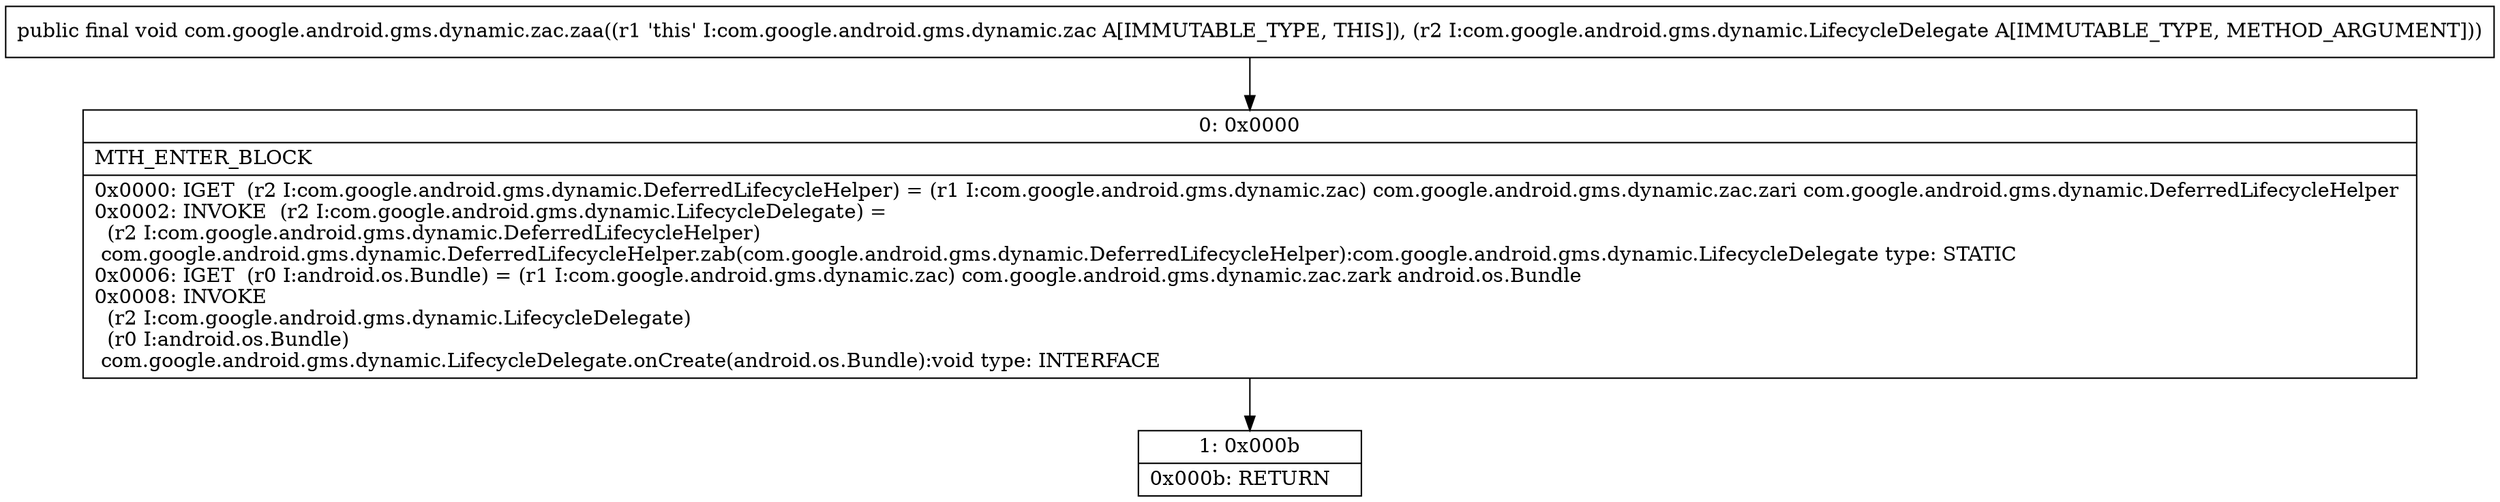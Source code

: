 digraph "CFG forcom.google.android.gms.dynamic.zac.zaa(Lcom\/google\/android\/gms\/dynamic\/LifecycleDelegate;)V" {
Node_0 [shape=record,label="{0\:\ 0x0000|MTH_ENTER_BLOCK\l|0x0000: IGET  (r2 I:com.google.android.gms.dynamic.DeferredLifecycleHelper) = (r1 I:com.google.android.gms.dynamic.zac) com.google.android.gms.dynamic.zac.zari com.google.android.gms.dynamic.DeferredLifecycleHelper \l0x0002: INVOKE  (r2 I:com.google.android.gms.dynamic.LifecycleDelegate) = \l  (r2 I:com.google.android.gms.dynamic.DeferredLifecycleHelper)\l com.google.android.gms.dynamic.DeferredLifecycleHelper.zab(com.google.android.gms.dynamic.DeferredLifecycleHelper):com.google.android.gms.dynamic.LifecycleDelegate type: STATIC \l0x0006: IGET  (r0 I:android.os.Bundle) = (r1 I:com.google.android.gms.dynamic.zac) com.google.android.gms.dynamic.zac.zark android.os.Bundle \l0x0008: INVOKE  \l  (r2 I:com.google.android.gms.dynamic.LifecycleDelegate)\l  (r0 I:android.os.Bundle)\l com.google.android.gms.dynamic.LifecycleDelegate.onCreate(android.os.Bundle):void type: INTERFACE \l}"];
Node_1 [shape=record,label="{1\:\ 0x000b|0x000b: RETURN   \l}"];
MethodNode[shape=record,label="{public final void com.google.android.gms.dynamic.zac.zaa((r1 'this' I:com.google.android.gms.dynamic.zac A[IMMUTABLE_TYPE, THIS]), (r2 I:com.google.android.gms.dynamic.LifecycleDelegate A[IMMUTABLE_TYPE, METHOD_ARGUMENT])) }"];
MethodNode -> Node_0;
Node_0 -> Node_1;
}

